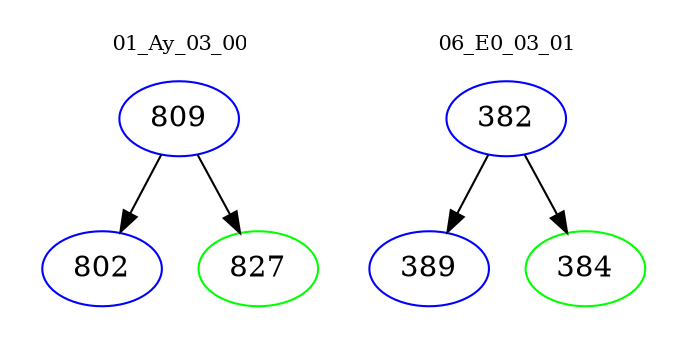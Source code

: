 digraph{
subgraph cluster_0 {
color = white
label = "01_Ay_03_00";
fontsize=10;
T0_809 [label="809", color="blue"]
T0_809 -> T0_802 [color="black"]
T0_802 [label="802", color="blue"]
T0_809 -> T0_827 [color="black"]
T0_827 [label="827", color="green"]
}
subgraph cluster_1 {
color = white
label = "06_E0_03_01";
fontsize=10;
T1_382 [label="382", color="blue"]
T1_382 -> T1_389 [color="black"]
T1_389 [label="389", color="blue"]
T1_382 -> T1_384 [color="black"]
T1_384 [label="384", color="green"]
}
}
